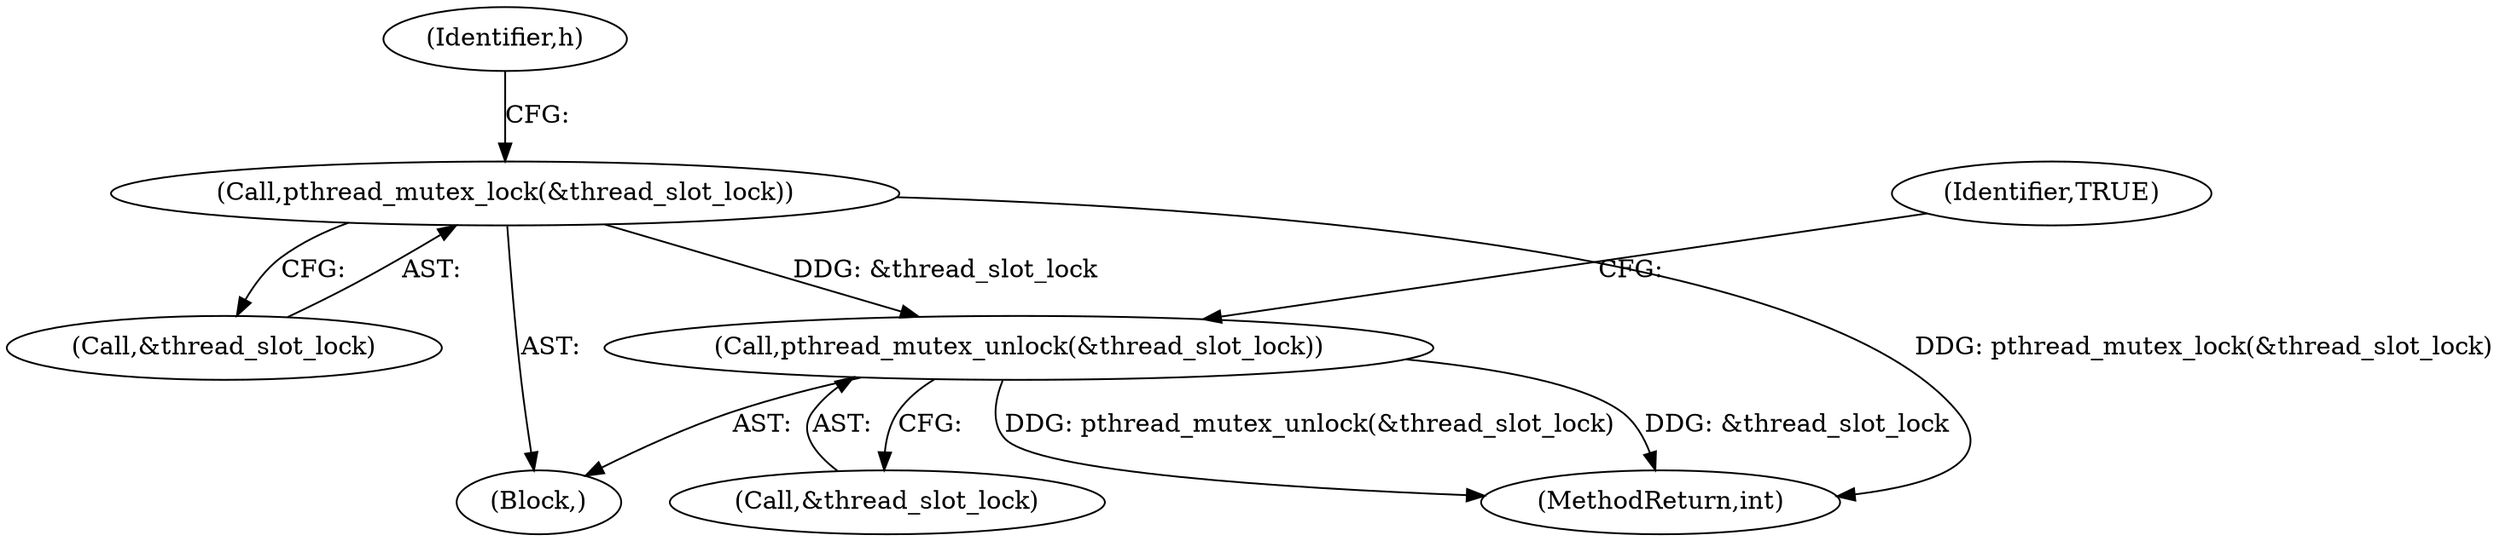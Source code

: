 digraph "0_Android_472271b153c5dc53c28beac55480a8d8434b2d5c_38@API" {
"1000162" [label="(Call,pthread_mutex_unlock(&thread_slot_lock))"];
"1000157" [label="(Call,pthread_mutex_lock(&thread_slot_lock))"];
"1000166" [label="(Identifier,TRUE)"];
"1000157" [label="(Call,pthread_mutex_lock(&thread_slot_lock))"];
"1000162" [label="(Call,pthread_mutex_unlock(&thread_slot_lock))"];
"1000163" [label="(Call,&thread_slot_lock)"];
"1000158" [label="(Call,&thread_slot_lock)"];
"1000161" [label="(Identifier,h)"];
"1000149" [label="(Block,)"];
"1000169" [label="(MethodReturn,int)"];
"1000162" -> "1000149"  [label="AST: "];
"1000162" -> "1000163"  [label="CFG: "];
"1000163" -> "1000162"  [label="AST: "];
"1000166" -> "1000162"  [label="CFG: "];
"1000162" -> "1000169"  [label="DDG: &thread_slot_lock"];
"1000162" -> "1000169"  [label="DDG: pthread_mutex_unlock(&thread_slot_lock)"];
"1000157" -> "1000162"  [label="DDG: &thread_slot_lock"];
"1000157" -> "1000149"  [label="AST: "];
"1000157" -> "1000158"  [label="CFG: "];
"1000158" -> "1000157"  [label="AST: "];
"1000161" -> "1000157"  [label="CFG: "];
"1000157" -> "1000169"  [label="DDG: pthread_mutex_lock(&thread_slot_lock)"];
}
